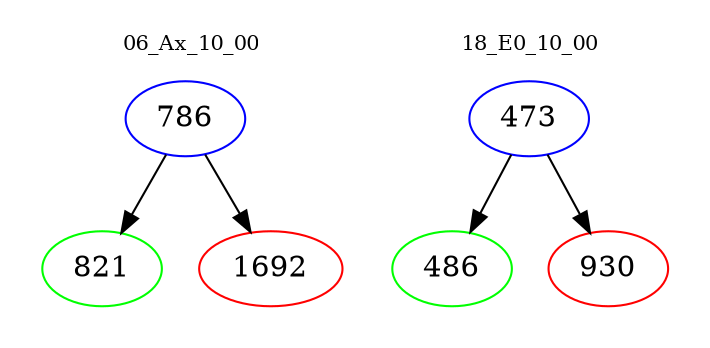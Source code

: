 digraph{
subgraph cluster_0 {
color = white
label = "06_Ax_10_00";
fontsize=10;
T0_786 [label="786", color="blue"]
T0_786 -> T0_821 [color="black"]
T0_821 [label="821", color="green"]
T0_786 -> T0_1692 [color="black"]
T0_1692 [label="1692", color="red"]
}
subgraph cluster_1 {
color = white
label = "18_E0_10_00";
fontsize=10;
T1_473 [label="473", color="blue"]
T1_473 -> T1_486 [color="black"]
T1_486 [label="486", color="green"]
T1_473 -> T1_930 [color="black"]
T1_930 [label="930", color="red"]
}
}
